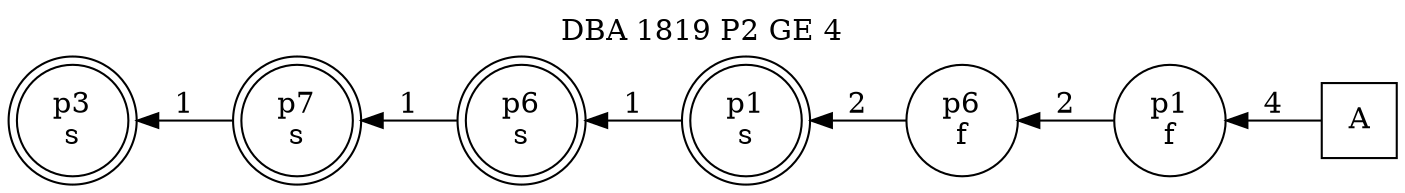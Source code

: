 digraph DBA_1819_P2_GE_4_GOOD {
labelloc="tl"
label= " DBA 1819 P2 GE 4 "
rankdir="RL";
graph [ size=" 10 , 10 !"]

"A" [shape="square" label="A"]
"p1_f" [shape="circle" label="p1
f"]
"p6_f" [shape="circle" label="p6
f"]
"p1_s" [shape="doublecircle" label="p1
s"]
"p6_s" [shape="doublecircle" label="p6
s"]
"p7_s" [shape="doublecircle" label="p7
s"]
"p3_s" [shape="doublecircle" label="p3
s"]
"A" -> "p1_f" [ label=4]
"p1_f" -> "p6_f" [ label=2]
"p6_f" -> "p1_s" [ label=2]
"p1_s" -> "p6_s" [ label=1]
"p6_s" -> "p7_s" [ label=1]
"p7_s" -> "p3_s" [ label=1]
}
